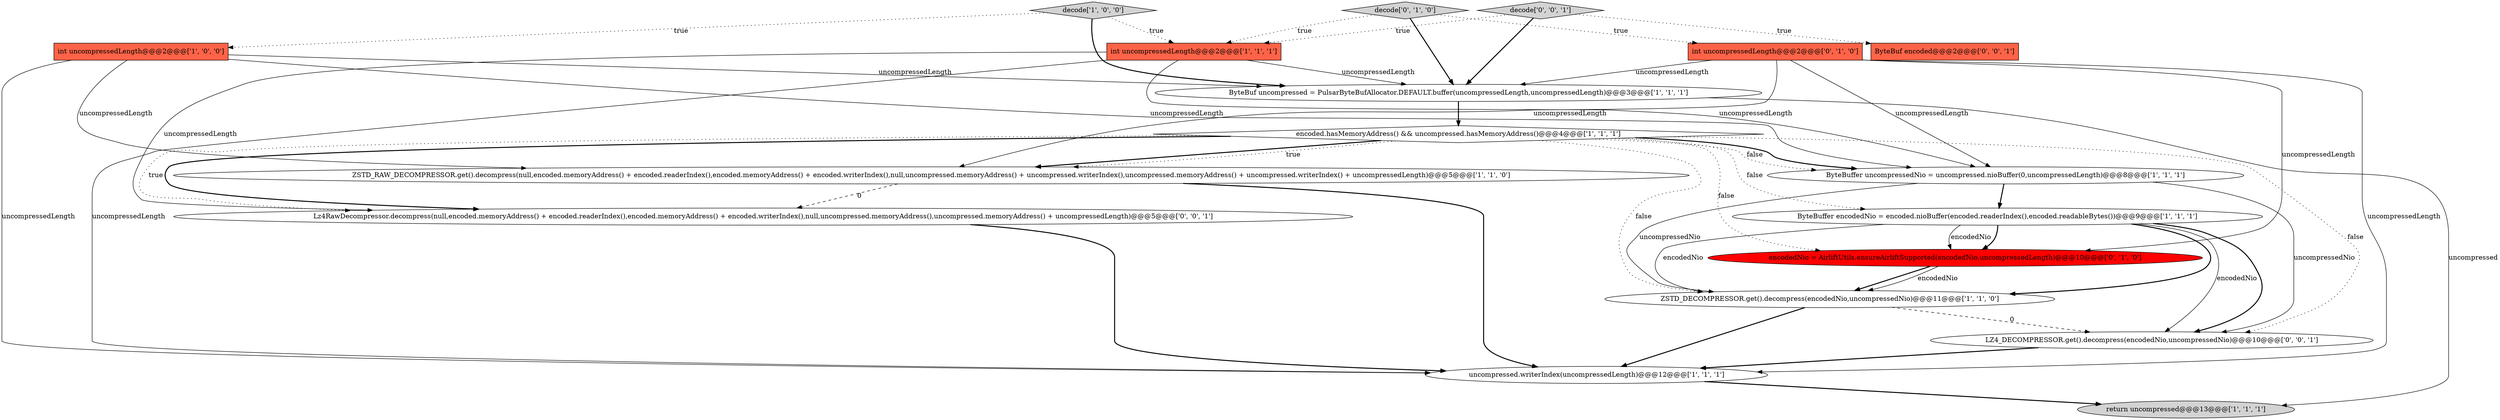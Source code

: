 digraph {
3 [style = filled, label = "int uncompressedLength@@@2@@@['1', '1', '1']", fillcolor = tomato, shape = box image = "AAA0AAABBB1BBB"];
12 [style = filled, label = "int uncompressedLength@@@2@@@['0', '1', '0']", fillcolor = tomato, shape = box image = "AAA0AAABBB2BBB"];
15 [style = filled, label = "LZ4_DECOMPRESSOR.get().decompress(encodedNio,uncompressedNio)@@@10@@@['0', '0', '1']", fillcolor = white, shape = ellipse image = "AAA0AAABBB3BBB"];
13 [style = filled, label = "encodedNio = AirliftUtils.ensureAirliftSupported(encodedNio,uncompressedLength)@@@10@@@['0', '1', '0']", fillcolor = red, shape = ellipse image = "AAA1AAABBB2BBB"];
4 [style = filled, label = "ZSTD_RAW_DECOMPRESSOR.get().decompress(null,encoded.memoryAddress() + encoded.readerIndex(),encoded.memoryAddress() + encoded.writerIndex(),null,uncompressed.memoryAddress() + uncompressed.writerIndex(),uncompressed.memoryAddress() + uncompressed.writerIndex() + uncompressedLength)@@@5@@@['1', '1', '0']", fillcolor = white, shape = ellipse image = "AAA0AAABBB1BBB"];
6 [style = filled, label = "ByteBuffer uncompressedNio = uncompressed.nioBuffer(0,uncompressedLength)@@@8@@@['1', '1', '1']", fillcolor = white, shape = ellipse image = "AAA0AAABBB1BBB"];
16 [style = filled, label = "Lz4RawDecompressor.decompress(null,encoded.memoryAddress() + encoded.readerIndex(),encoded.memoryAddress() + encoded.writerIndex(),null,uncompressed.memoryAddress(),uncompressed.memoryAddress() + uncompressedLength)@@@5@@@['0', '0', '1']", fillcolor = white, shape = ellipse image = "AAA0AAABBB3BBB"];
8 [style = filled, label = "decode['1', '0', '0']", fillcolor = lightgray, shape = diamond image = "AAA0AAABBB1BBB"];
17 [style = filled, label = "ByteBuf encoded@@@2@@@['0', '0', '1']", fillcolor = tomato, shape = box image = "AAA0AAABBB3BBB"];
0 [style = filled, label = "int uncompressedLength@@@2@@@['1', '0', '0']", fillcolor = tomato, shape = box image = "AAA0AAABBB1BBB"];
14 [style = filled, label = "decode['0', '0', '1']", fillcolor = lightgray, shape = diamond image = "AAA0AAABBB3BBB"];
1 [style = filled, label = "ByteBuffer encodedNio = encoded.nioBuffer(encoded.readerIndex(),encoded.readableBytes())@@@9@@@['1', '1', '1']", fillcolor = white, shape = ellipse image = "AAA0AAABBB1BBB"];
10 [style = filled, label = "ZSTD_DECOMPRESSOR.get().decompress(encodedNio,uncompressedNio)@@@11@@@['1', '1', '0']", fillcolor = white, shape = ellipse image = "AAA0AAABBB1BBB"];
2 [style = filled, label = "uncompressed.writerIndex(uncompressedLength)@@@12@@@['1', '1', '1']", fillcolor = white, shape = ellipse image = "AAA0AAABBB1BBB"];
11 [style = filled, label = "decode['0', '1', '0']", fillcolor = lightgray, shape = diamond image = "AAA0AAABBB2BBB"];
5 [style = filled, label = "ByteBuf uncompressed = PulsarByteBufAllocator.DEFAULT.buffer(uncompressedLength,uncompressedLength)@@@3@@@['1', '1', '1']", fillcolor = white, shape = ellipse image = "AAA0AAABBB1BBB"];
9 [style = filled, label = "encoded.hasMemoryAddress() && uncompressed.hasMemoryAddress()@@@4@@@['1', '1', '1']", fillcolor = white, shape = diamond image = "AAA0AAABBB1BBB"];
7 [style = filled, label = "return uncompressed@@@13@@@['1', '1', '1']", fillcolor = lightgray, shape = ellipse image = "AAA0AAABBB1BBB"];
10->15 [style = dashed, label="0"];
13->10 [style = bold, label=""];
9->15 [style = dotted, label="false"];
1->15 [style = solid, label="encodedNio"];
3->5 [style = solid, label="uncompressedLength"];
0->6 [style = solid, label="uncompressedLength"];
15->2 [style = bold, label=""];
4->16 [style = dashed, label="0"];
5->9 [style = bold, label=""];
3->16 [style = solid, label="uncompressedLength"];
6->15 [style = solid, label="uncompressedNio"];
1->15 [style = bold, label=""];
9->4 [style = bold, label=""];
11->12 [style = dotted, label="true"];
12->13 [style = solid, label="uncompressedLength"];
1->10 [style = solid, label="encodedNio"];
0->4 [style = solid, label="uncompressedLength"];
4->2 [style = bold, label=""];
9->13 [style = dotted, label="false"];
16->2 [style = bold, label=""];
0->5 [style = solid, label="uncompressedLength"];
12->6 [style = solid, label="uncompressedLength"];
12->4 [style = solid, label="uncompressedLength"];
1->13 [style = bold, label=""];
3->6 [style = solid, label="uncompressedLength"];
5->7 [style = solid, label="uncompressed"];
9->16 [style = bold, label=""];
8->3 [style = dotted, label="true"];
3->2 [style = solid, label="uncompressedLength"];
9->6 [style = bold, label=""];
14->17 [style = dotted, label="true"];
6->1 [style = bold, label=""];
11->5 [style = bold, label=""];
13->10 [style = solid, label="encodedNio"];
8->5 [style = bold, label=""];
9->6 [style = dotted, label="false"];
1->13 [style = solid, label="encodedNio"];
14->3 [style = dotted, label="true"];
12->5 [style = solid, label="uncompressedLength"];
12->2 [style = solid, label="uncompressedLength"];
9->4 [style = dotted, label="true"];
0->2 [style = solid, label="uncompressedLength"];
10->2 [style = bold, label=""];
8->0 [style = dotted, label="true"];
2->7 [style = bold, label=""];
9->16 [style = dotted, label="true"];
1->10 [style = bold, label=""];
11->3 [style = dotted, label="true"];
9->10 [style = dotted, label="false"];
6->10 [style = solid, label="uncompressedNio"];
14->5 [style = bold, label=""];
9->1 [style = dotted, label="false"];
}

